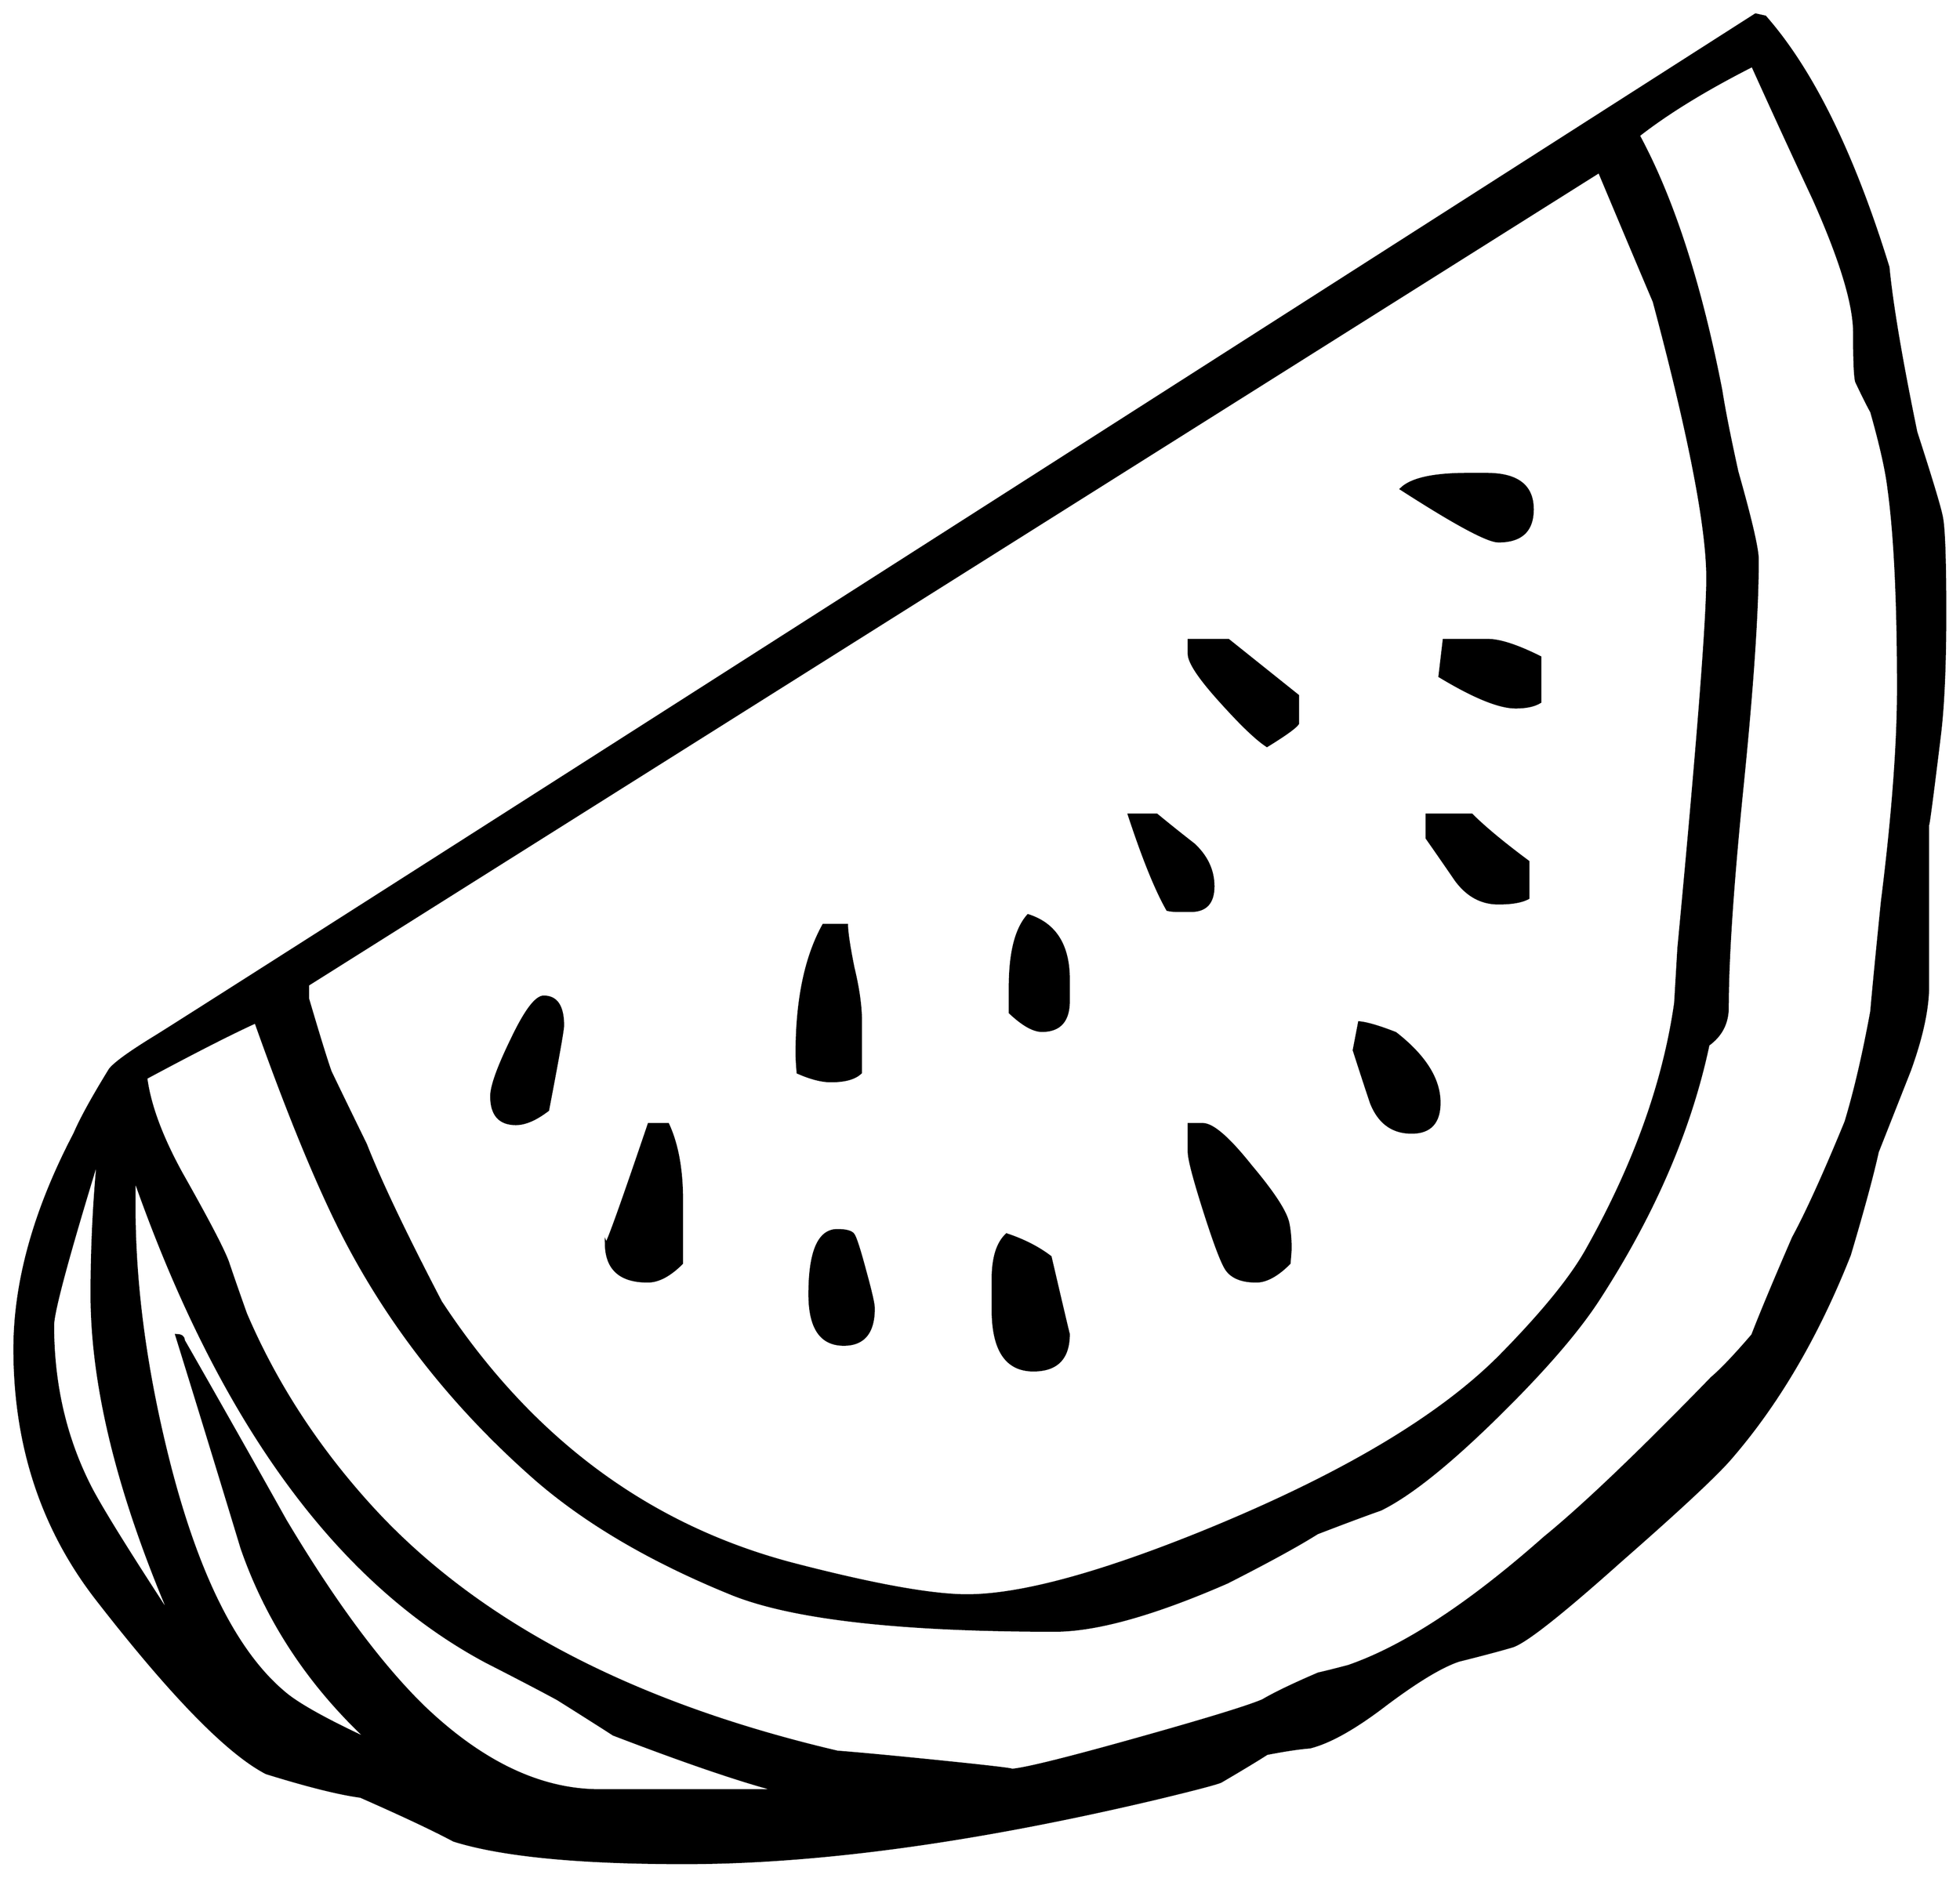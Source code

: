 


\begin{tikzpicture}[y=0.80pt, x=0.80pt, yscale=-1.0, xscale=1.0, inner sep=0pt, outer sep=0pt]
\begin{scope}[shift={(100.0,1704.0)},nonzero rule]
  \path[draw=.,fill=.,line width=1.600pt] (1884.0,-884.0) ..
    controls (1884.0,-835.333) and (1882.333,-797.333) ..
    (1879.0,-770.0) .. controls (1871.667,-710.0) and
    (1868.0,-682.333) .. (1868.0,-687.0) -- (1868.0,-536.0) ..
    controls (1868.0,-514.667) and (1862.333,-488.333) ..
    (1851.0,-457.0) .. controls (1841.0,-431.667) and
    (1831.0,-406.333) .. (1821.0,-381.0) .. controls
    (1816.333,-359.667) and (1807.667,-327.667) .. (1795.0,-285.0) ..
    controls (1765.0,-209.0) and (1727.667,-145.333) ..
    (1683.0,-94.0) .. controls (1669.0,-78.0) and (1635.0,-46.333)
    .. (1581.0,1.0) .. controls (1524.333,51.667) and (1490.333,78.333)
    .. (1479.0,81.0) .. controls (1467.667,84.333) and (1451.333,88.667)
    .. (1430.0,94.0) .. controls (1414.0,99.333) and
    (1391.333,113.0) .. (1362.0,135.0) .. controls (1333.333,157.0)
    and (1309.667,170.333) .. (1291.0,175.0) .. controls
    (1281.667,175.667) and (1268.333,177.667) .. (1251.0,181.0) ..
    controls (1241.667,187.0) and (1227.333,195.667) .. (1208.0,207.0)
    .. controls (1203.333,209.0) and (1183.0,214.333) ..
    (1147.0,223.0) .. controls (977.667,263.0) and (831.0,283.0)
    .. (707.0,283.0) .. controls (608.333,283.0) and (536.667,276.0)
    .. (492.0,262.0) .. controls (473.333,252.0) and (444.333,238.333)
    .. (405.0,221.0) .. controls (385.0,218.333) and (355.667,211.0)
    .. (317.0,199.0) .. controls (281.0,180.333) and (228.333,126.333)
    .. (159.0,37.0) .. controls (107.667,-29.0) and (82.0,-107.0)
    .. (82.0,-197.0) .. controls (82.0,-259.667) and
    (100.667,-326.667) .. (138.0,-398.0) .. controls (144.0,-412.0)
    and (155.0,-432.0) .. (171.0,-458.0) .. controls
    (175.667,-464.0) and (190.0,-474.333) .. (214.0,-489.0) ..
    controls (267.333,-522.333) and (765.0,-840.333) ..
    (1707.0,-1443.0) -- (1716.0,-1441.0) .. controls
    (1760.0,-1391.0) and (1798.333,-1313.0) .. (1831.0,-1207.0) ..
    controls (1834.333,-1172.333) and (1843.0,-1121.0) ..
    (1857.0,-1053.0) .. controls (1871.667,-1007.667) and
    (1879.667,-981.0) .. (1881.0,-973.0) .. controls
    (1883.0,-962.333) and (1884.0,-932.667) .. (1884.0,-884.0) --
    cycle(1662.0,-917.0) .. controls (1662.0,-964.333) and
    (1645.333,-1050.333) .. (1612.0,-1175.0) .. controls
    (1600.667,-1201.667) and (1583.667,-1242.0) .. (1561.0,-1296.0) --
    (356.0,-537.0) -- (356.0,-524.0) .. controls (366.0,-490.0)
    and (373.0,-467.333) .. (377.0,-456.0) .. controls
    (384.333,-440.667) and (395.333,-418.0) .. (410.0,-388.0) ..
    controls (423.333,-354.0) and (446.667,-305.0) .. (480.0,-241.0)
    .. controls (564.0,-113.0) and (674.0,-31.333) .. (810.0,4.0)
    .. controls (884.667,23.333) and (938.333,33.0) .. (971.0,33.0) ..
    controls (1019.667,33.0) and (1092.0,13.667) .. (1188.0,-25.0)
    .. controls (1318.0,-77.667) and (1411.667,-133.0) ..
    (1469.0,-191.0) .. controls (1507.667,-230.333) and
    (1534.333,-263.0) .. (1549.0,-289.0) .. controls
    (1593.667,-368.333) and (1621.333,-445.333) .. (1632.0,-520.0) ..
    controls (1632.667,-531.333) and (1633.667,-548.333) ..
    (1635.0,-571.0) .. controls (1653.0,-761.667) and
    (1662.0,-877.0) .. (1662.0,-917.0) -- cycle(1840.0,-814.0)
    .. controls (1840.0,-895.333) and (1837.0,-957.667) ..
    (1831.0,-1001.0) .. controls (1829.0,-1017.667) and
    (1823.667,-1041.333) .. (1815.0,-1072.0) .. controls
    (1811.667,-1078.0) and (1807.0,-1087.333) .. (1801.0,-1100.0) ..
    controls (1799.667,-1104.0) and (1799.0,-1119.333) ..
    (1799.0,-1146.0) .. controls (1799.0,-1172.667) and
    (1786.333,-1214.333) .. (1761.0,-1271.0) .. controls
    (1741.667,-1312.333) and (1722.667,-1353.667) .. (1704.0,-1395.0) ..
    controls (1660.667,-1373.0) and (1625.333,-1351.333) ..
    (1598.0,-1330.0) .. controls (1630.0,-1270.667) and
    (1655.667,-1191.333) .. (1675.0,-1092.0) .. controls
    (1677.667,-1074.667) and (1682.667,-1049.333) .. (1690.0,-1016.0) ..
    controls (1702.667,-971.333) and (1709.0,-944.0) ..
    (1709.0,-934.0) .. controls (1709.0,-886.667) and
    (1704.333,-816.667) .. (1695.0,-724.0) .. controls
    (1685.667,-631.333) and (1681.0,-562.0) .. (1681.0,-516.0) ..
    controls (1681.0,-501.333) and (1675.0,-489.667) ..
    (1663.0,-481.0) .. controls (1646.333,-402.333) and
    (1612.333,-323.333) .. (1561.0,-244.0) .. controls
    (1541.667,-214.0) and (1510.333,-177.667) .. (1467.0,-135.0) ..
    controls (1421.0,-89.667) and (1384.333,-60.333) .. (1357.0,-47.0)
    .. controls (1343.667,-42.333) and (1324.0,-35.0) ..
    (1298.0,-25.0) .. controls (1280.0,-13.667) and (1252.0,1.667)
    .. (1214.0,21.0) .. controls (1145.333,51.0) and (1091.667,66.0)
    .. (1053.0,66.0) .. controls (909.0,66.0) and (808.667,54.667)
    .. (752.0,32.0) .. controls (678.0,2.0) and (617.333,-33.333) ..
    (570.0,-74.0) .. controls (486.0,-147.333) and (421.667,-231.667)
    .. (377.0,-327.0) .. controls (355.667,-372.333) and
    (332.333,-430.667) .. (307.0,-502.0) .. controls (283.667,-491.333)
    and (249.667,-474.0) .. (205.0,-450.0) .. controls
    (208.333,-424.667) and (219.333,-395.0) .. (238.0,-361.0) ..
    controls (264.0,-315.0) and (278.667,-286.667) .. (282.0,-276.0)
    .. controls (285.333,-266.0) and (290.667,-250.667) ..
    (298.0,-230.0) .. controls (325.333,-166.0) and (363.667,-106.667)
    .. (413.0,-52.0) .. controls (511.0,56.667) and (656.667,133.667)
    .. (850.0,179.0) .. controls (875.333,181.0) and (913.667,184.667)
    .. (965.0,190.0) .. controls (1003.0,194.0) and
    (1018.333,196.0) .. (1011.0,196.0) .. controls (1021.0,196.0)
    and (1059.333,186.667) .. (1126.0,168.0) .. controls
    (1192.667,149.333) and (1233.0,137.0) .. (1247.0,131.0) ..
    controls (1258.333,124.333) and (1275.667,116.0) .. (1299.0,106.0)
    .. controls (1305.0,104.667) and (1314.333,102.333) ..
    (1327.0,99.0) .. controls (1379.0,81.0) and (1440.0,41.0) ..
    (1510.0,-21.0) .. controls (1546.0,-50.333) and
    (1598.0,-100.0) .. (1666.0,-170.0) .. controls
    (1675.333,-178.0) and (1688.0,-191.333) .. (1704.0,-210.0) ..
    controls (1712.0,-230.667) and (1724.667,-261.0) ..
    (1742.0,-301.0) .. controls (1754.667,-324.333) and
    (1771.0,-360.333) .. (1791.0,-409.0) .. controls
    (1799.667,-437.667) and (1807.667,-472.0) .. (1815.0,-512.0) ..
    controls (1817.0,-534.667) and (1820.333,-569.0) ..
    (1825.0,-615.0) .. controls (1835.0,-695.0) and
    (1840.0,-761.333) .. (1840.0,-814.0) -- cycle(793.0,215.0) ..
    controls (757.667,205.667) and (707.0,188.333) .. (641.0,163.0) ..
    controls (629.667,155.667) and (612.333,144.667) .. (589.0,130.0) ..
    controls (574.333,122.0) and (552.0,110.333) .. (522.0,95.0) ..
    controls (382.667,20.333) and (273.333,-130.0) .. (194.0,-356.0)
    -- (194.0,-330.0) .. controls (194.0,-254.667) and
    (205.0,-174.0) .. (227.0,-88.0) .. controls (253.667,15.333) and
    (289.0,85.667) .. (333.0,123.0) .. controls (345.0,133.667) and
    (371.0,148.333) .. (411.0,167.0) .. controls (356.333,115.667) and
    (317.333,56.333) .. (294.0,-11.0) .. controls (274.0,-77.0) and
    (253.667,-143.333) .. (233.0,-210.0) .. controls (237.667,-210.0)
    and (240.0,-208.333) .. (240.0,-205.0) .. controls
    (272.0,-149.0) and (303.667,-93.0) .. (335.0,-37.0) ..
    controls (380.333,39.0) and (423.0,96.667) .. (463.0,136.0) ..
    controls (517.667,188.667) and (572.667,215.0) .. (628.0,215.0) --
    (793.0,215.0) -- cycle(228.0,53.0) .. controls (178.667,-62.333)
    and (154.0,-162.667) .. (154.0,-248.0) .. controls
    (154.0,-290.667) and (156.0,-333.0) .. (160.0,-375.0) ..
    controls (132.0,-283.667) and (118.0,-231.667) .. (118.0,-219.0)
    .. controls (118.0,-166.333) and (128.667,-118.0) ..
    (150.0,-74.0) .. controls (158.0,-56.667) and (184.0,-14.333) ..
    (228.0,53.0) -- cycle(1499.0,-981.0) .. controls
    (1499.0,-961.0) and (1488.333,-951.0) .. (1467.0,-951.0) ..
    controls (1457.0,-951.0) and (1426.667,-967.333) ..
    (1376.0,-1000.0) .. controls (1385.333,-1009.333) and
    (1406.0,-1014.0) .. (1438.0,-1014.0) -- (1456.0,-1014.0) ..
    controls (1484.667,-1014.0) and (1499.0,-1003.0) ..
    (1499.0,-981.0) -- cycle(1506.0,-801.0) .. controls
    (1500.667,-797.667) and (1493.0,-796.0) .. (1483.0,-796.0) ..
    controls (1467.667,-796.0) and (1444.0,-805.667) ..
    (1412.0,-825.0) -- (1416.0,-859.0) -- (1457.0,-859.0) ..
    controls (1468.333,-859.0) and (1484.667,-853.667) ..
    (1506.0,-843.0) -- (1506.0,-801.0) -- cycle(1495.0,-618.0)
    .. controls (1489.0,-614.667) and (1479.667,-613.0) ..
    (1467.0,-613.0) .. controls (1451.0,-613.0) and
    (1437.667,-620.333) .. (1427.0,-635.0) .. controls
    (1418.333,-647.667) and (1409.333,-660.667) .. (1400.0,-674.0) --
    (1400.0,-696.0) -- (1442.0,-696.0) .. controls
    (1454.0,-684.0) and (1471.667,-669.333) .. (1495.0,-652.0) --
    (1495.0,-618.0) -- cycle(1280.0,-781.0) .. controls
    (1278.0,-777.667) and (1268.333,-770.667) .. (1251.0,-760.0) ..
    controls (1241.667,-766.0) and (1227.667,-779.333) ..
    (1209.0,-800.0) .. controls (1188.333,-822.667) and
    (1178.0,-838.0) .. (1178.0,-846.0) -- (1178.0,-859.0) --
    (1215.0,-859.0) .. controls (1215.0,-859.0) and
    (1236.667,-841.667) .. (1280.0,-807.0) -- (1280.0,-781.0) --
    cycle(1412.0,-427.0) .. controls (1412.0,-408.333) and
    (1403.333,-399.0) .. (1386.0,-399.0) .. controls
    (1368.0,-399.0) and (1355.333,-408.333) .. (1348.0,-427.0) ..
    controls (1342.667,-443.0) and (1337.333,-459.333) ..
    (1332.0,-476.0) -- (1337.0,-502.0) .. controls
    (1344.333,-501.333) and (1355.667,-498.0) .. (1371.0,-492.0) ..
    controls (1398.333,-470.667) and (1412.0,-449.0) ..
    (1412.0,-427.0) -- cycle(1201.0,-629.0) .. controls
    (1201.0,-613.667) and (1194.0,-606.0) .. (1180.0,-606.0) --
    (1169.0,-606.0) .. controls (1164.333,-606.0) and
    (1160.667,-606.333) .. (1158.0,-607.0) .. controls
    (1147.333,-625.667) and (1135.333,-655.333) .. (1122.0,-696.0) --
    (1148.0,-696.0) .. controls (1159.333,-686.667) and
    (1171.0,-677.333) .. (1183.0,-668.0) .. controls
    (1195.0,-656.667) and (1201.0,-643.667) .. (1201.0,-629.0) --
    cycle(1066.0,-522.0) .. controls (1066.0,-503.333) and
    (1057.667,-494.0) .. (1041.0,-494.0) .. controls
    (1033.0,-494.0) and (1023.0,-499.667) .. (1011.0,-511.0) --
    (1011.0,-535.0) .. controls (1011.0,-567.0) and
    (1016.667,-589.333) .. (1028.0,-602.0) .. controls
    (1053.333,-594.0) and (1066.0,-574.0) .. (1066.0,-542.0) --
    (1066.0,-522.0) -- cycle(1273.0,-291.0) .. controls
    (1273.0,-289.0) and (1272.667,-284.333) .. (1272.0,-277.0) ..
    controls (1260.667,-265.667) and (1250.333,-260.0) ..
    (1241.0,-260.0) .. controls (1228.333,-260.0) and
    (1219.333,-263.333) .. (1214.0,-270.0) .. controls
    (1210.0,-274.667) and (1203.0,-292.667) .. (1193.0,-324.0) ..
    controls (1183.0,-355.333) and (1178.0,-374.333) ..
    (1178.0,-381.0) -- (1178.0,-407.0) -- (1191.0,-407.0) ..
    controls (1200.333,-407.0) and (1215.333,-394.0) ..
    (1236.0,-368.0) .. controls (1257.333,-342.667) and
    (1269.0,-324.667) .. (1271.0,-314.0) .. controls
    (1272.333,-307.333) and (1273.0,-299.667) .. (1273.0,-291.0) --
    cycle(872.0,-455.0) .. controls (866.667,-449.667) and
    (857.333,-447.0) .. (844.0,-447.0) .. controls (835.333,-447.0)
    and (825.0,-449.667) .. (813.0,-455.0) .. controls
    (812.333,-462.333) and (812.0,-468.333) .. (812.0,-473.0) ..
    controls (812.0,-523.0) and (820.333,-563.0) .. (837.0,-593.0)
    -- (859.0,-593.0) .. controls (859.0,-586.333) and
    (861.0,-573.0) .. (865.0,-553.0) .. controls (869.667,-533.667)
    and (872.0,-517.0) .. (872.0,-503.0) -- (872.0,-455.0) --
    cycle(1066.0,-211.0) .. controls (1066.0,-188.333) and
    (1055.0,-177.0) .. (1033.0,-177.0) .. controls
    (1007.667,-177.0) and (995.0,-196.0) .. (995.0,-234.0) --
    (995.0,-262.0) .. controls (995.0,-282.0) and (999.333,-296.0)
    .. (1008.0,-304.0) .. controls (1024.0,-298.667) and
    (1037.667,-291.667) .. (1049.0,-283.0) .. controls
    (1060.333,-234.333) and (1066.0,-210.333) .. (1066.0,-211.0) --
    cycle(884.0,-235.0) .. controls (884.0,-212.333) and
    (874.667,-201.0) .. (856.0,-201.0) .. controls (834.667,-201.0)
    and (824.0,-216.667) .. (824.0,-248.0) .. controls
    (824.0,-288.0) and (832.667,-308.0) .. (850.0,-308.0) ..
    controls (858.0,-308.0) and (863.0,-306.667) .. (865.0,-304.0)
    .. controls (867.0,-301.333) and (870.667,-290.0) ..
    (876.0,-270.0) .. controls (881.333,-250.667) and (884.0,-239.0)
    .. (884.0,-235.0) -- cycle(594.0,-499.0) .. controls
    (594.0,-495.0) and (589.333,-468.667) .. (580.0,-420.0) ..
    controls (568.667,-411.333) and (558.667,-407.0) .. (550.0,-407.0)
    .. controls (534.667,-407.0) and (527.0,-415.667) ..
    (527.0,-433.0) .. controls (527.0,-442.333) and (533.333,-460.0)
    .. (546.0,-486.0) .. controls (558.667,-512.667) and
    (568.667,-526.0) .. (576.0,-526.0) .. controls (588.0,-526.0)
    and (594.0,-517.0) .. (594.0,-499.0) -- cycle(705.0,-277.0)
    .. controls (693.667,-265.667) and (683.0,-260.0) ..
    (673.0,-260.0) .. controls (647.0,-260.0) and (634.0,-272.0)
    .. (634.0,-296.0) .. controls (634.0,-291.333) and
    (647.333,-328.333) .. (674.0,-407.0) -- (692.0,-407.0) ..
    controls (700.667,-388.333) and (705.0,-364.667) .. (705.0,-336.0)
    .. controls (705.0,-296.667) and (705.0,-277.0) ..
    (705.0,-277.0) -- cycle;
\end{scope}

\end{tikzpicture}

